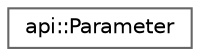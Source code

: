 digraph "Graphical Class Hierarchy"
{
 // LATEX_PDF_SIZE
  bgcolor="transparent";
  edge [fontname=Helvetica,fontsize=10,labelfontname=Helvetica,labelfontsize=10];
  node [fontname=Helvetica,fontsize=10,shape=box,height=0.2,width=0.4];
  rankdir="LR";
  Node0 [id="Node000000",label="api::Parameter",height=0.2,width=0.4,color="grey40", fillcolor="white", style="filled",URL="$structapi_1_1Parameter.html",tooltip=" "];
}
